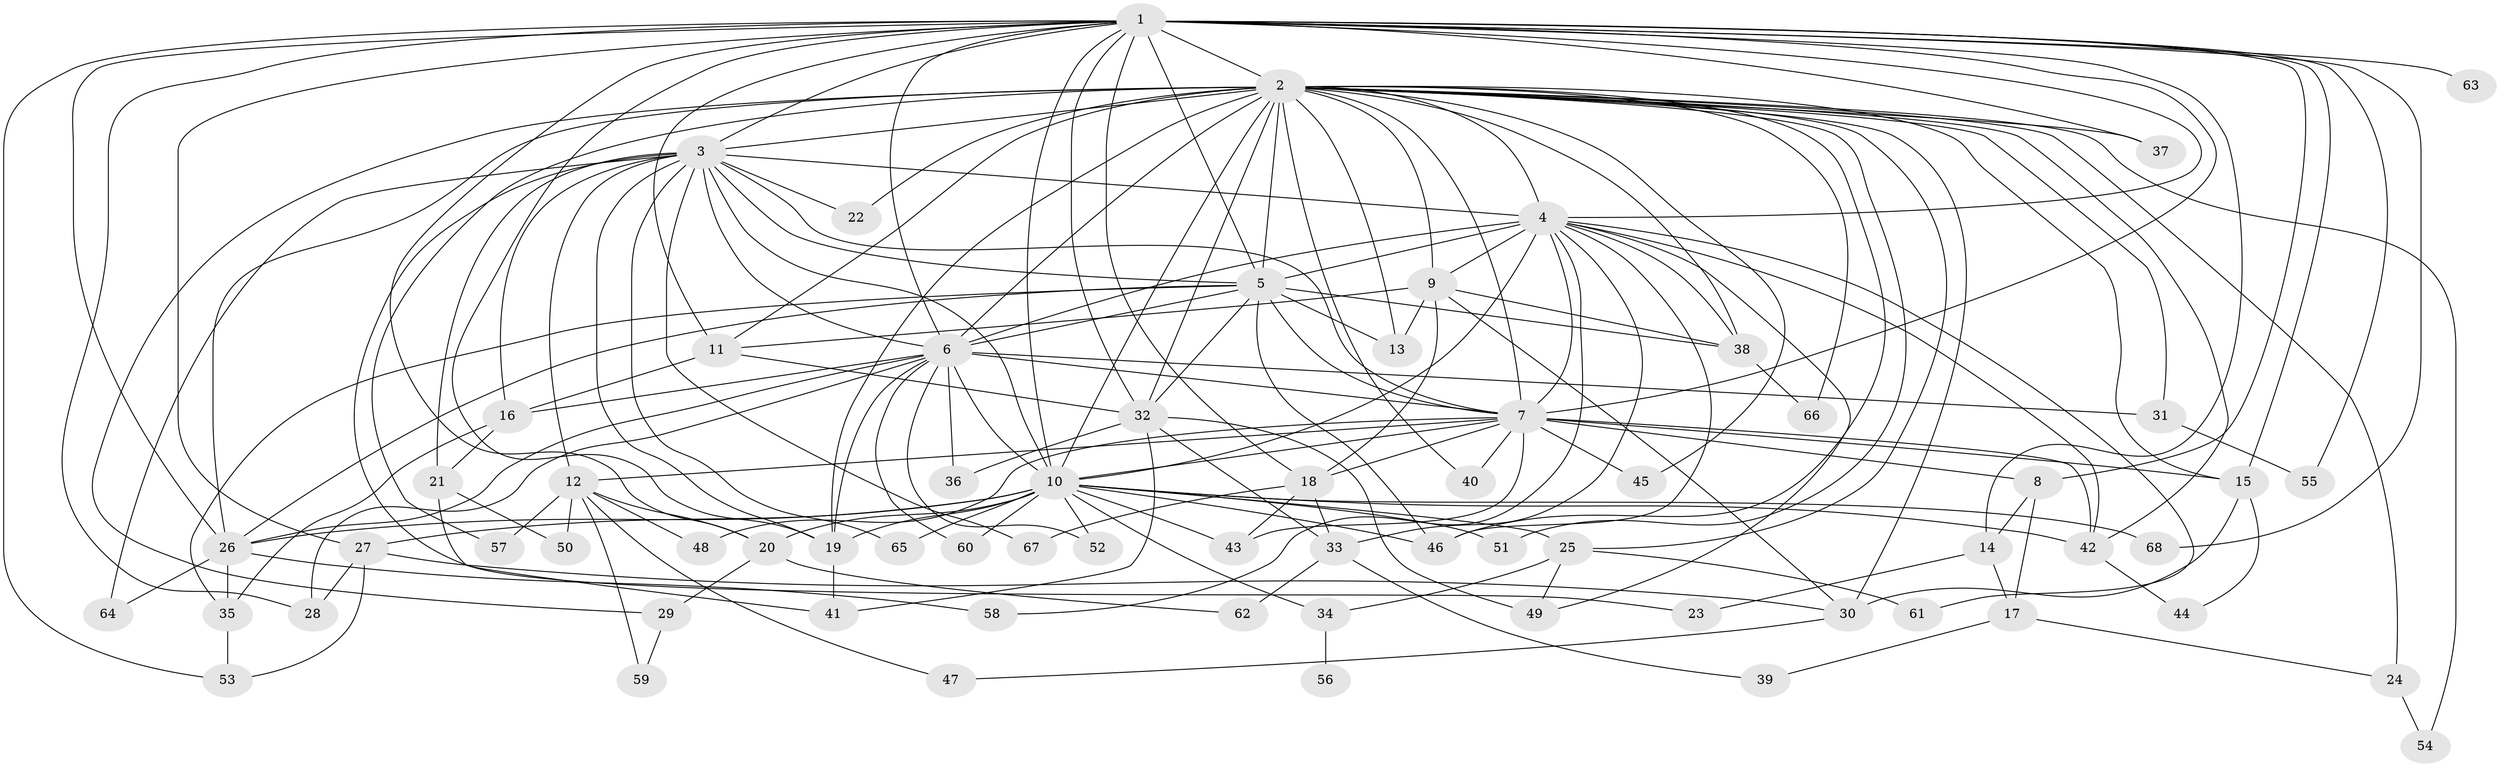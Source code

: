 // original degree distribution, {27: 0.007352941176470588, 22: 0.014705882352941176, 23: 0.007352941176470588, 21: 0.007352941176470588, 28: 0.007352941176470588, 19: 0.007352941176470588, 15: 0.007352941176470588, 31: 0.007352941176470588, 13: 0.007352941176470588, 4: 0.13970588235294118, 8: 0.014705882352941176, 5: 0.08088235294117647, 2: 0.5220588235294118, 6: 0.007352941176470588, 3: 0.13970588235294118, 7: 0.022058823529411766}
// Generated by graph-tools (version 1.1) at 2025/34/03/09/25 02:34:53]
// undirected, 68 vertices, 174 edges
graph export_dot {
graph [start="1"]
  node [color=gray90,style=filled];
  1;
  2;
  3;
  4;
  5;
  6;
  7;
  8;
  9;
  10;
  11;
  12;
  13;
  14;
  15;
  16;
  17;
  18;
  19;
  20;
  21;
  22;
  23;
  24;
  25;
  26;
  27;
  28;
  29;
  30;
  31;
  32;
  33;
  34;
  35;
  36;
  37;
  38;
  39;
  40;
  41;
  42;
  43;
  44;
  45;
  46;
  47;
  48;
  49;
  50;
  51;
  52;
  53;
  54;
  55;
  56;
  57;
  58;
  59;
  60;
  61;
  62;
  63;
  64;
  65;
  66;
  67;
  68;
  1 -- 2 [weight=5.0];
  1 -- 3 [weight=2.0];
  1 -- 4 [weight=2.0];
  1 -- 5 [weight=2.0];
  1 -- 6 [weight=4.0];
  1 -- 7 [weight=2.0];
  1 -- 8 [weight=1.0];
  1 -- 10 [weight=1.0];
  1 -- 11 [weight=3.0];
  1 -- 14 [weight=1.0];
  1 -- 15 [weight=1.0];
  1 -- 18 [weight=1.0];
  1 -- 19 [weight=1.0];
  1 -- 20 [weight=1.0];
  1 -- 26 [weight=1.0];
  1 -- 27 [weight=1.0];
  1 -- 28 [weight=1.0];
  1 -- 32 [weight=1.0];
  1 -- 37 [weight=1.0];
  1 -- 53 [weight=1.0];
  1 -- 55 [weight=1.0];
  1 -- 63 [weight=1.0];
  1 -- 68 [weight=1.0];
  2 -- 3 [weight=2.0];
  2 -- 4 [weight=2.0];
  2 -- 5 [weight=12.0];
  2 -- 6 [weight=6.0];
  2 -- 7 [weight=3.0];
  2 -- 9 [weight=2.0];
  2 -- 10 [weight=2.0];
  2 -- 11 [weight=1.0];
  2 -- 13 [weight=2.0];
  2 -- 15 [weight=1.0];
  2 -- 19 [weight=1.0];
  2 -- 22 [weight=1.0];
  2 -- 24 [weight=2.0];
  2 -- 25 [weight=1.0];
  2 -- 26 [weight=1.0];
  2 -- 29 [weight=1.0];
  2 -- 30 [weight=1.0];
  2 -- 31 [weight=1.0];
  2 -- 32 [weight=2.0];
  2 -- 37 [weight=1.0];
  2 -- 38 [weight=1.0];
  2 -- 40 [weight=1.0];
  2 -- 42 [weight=1.0];
  2 -- 45 [weight=1.0];
  2 -- 46 [weight=1.0];
  2 -- 51 [weight=1.0];
  2 -- 54 [weight=1.0];
  2 -- 57 [weight=1.0];
  2 -- 66 [weight=1.0];
  3 -- 4 [weight=2.0];
  3 -- 5 [weight=2.0];
  3 -- 6 [weight=3.0];
  3 -- 7 [weight=1.0];
  3 -- 10 [weight=1.0];
  3 -- 12 [weight=1.0];
  3 -- 16 [weight=1.0];
  3 -- 19 [weight=2.0];
  3 -- 21 [weight=1.0];
  3 -- 22 [weight=1.0];
  3 -- 23 [weight=1.0];
  3 -- 64 [weight=1.0];
  3 -- 65 [weight=1.0];
  3 -- 67 [weight=1.0];
  4 -- 5 [weight=1.0];
  4 -- 6 [weight=3.0];
  4 -- 7 [weight=2.0];
  4 -- 9 [weight=1.0];
  4 -- 10 [weight=2.0];
  4 -- 33 [weight=1.0];
  4 -- 38 [weight=1.0];
  4 -- 42 [weight=1.0];
  4 -- 46 [weight=1.0];
  4 -- 49 [weight=1.0];
  4 -- 58 [weight=1.0];
  4 -- 61 [weight=1.0];
  5 -- 6 [weight=3.0];
  5 -- 7 [weight=1.0];
  5 -- 13 [weight=2.0];
  5 -- 26 [weight=1.0];
  5 -- 32 [weight=1.0];
  5 -- 35 [weight=1.0];
  5 -- 38 [weight=1.0];
  5 -- 46 [weight=1.0];
  6 -- 7 [weight=3.0];
  6 -- 10 [weight=16.0];
  6 -- 16 [weight=1.0];
  6 -- 19 [weight=1.0];
  6 -- 26 [weight=1.0];
  6 -- 28 [weight=1.0];
  6 -- 31 [weight=2.0];
  6 -- 36 [weight=1.0];
  6 -- 52 [weight=1.0];
  6 -- 60 [weight=1.0];
  7 -- 8 [weight=1.0];
  7 -- 10 [weight=1.0];
  7 -- 12 [weight=1.0];
  7 -- 15 [weight=1.0];
  7 -- 18 [weight=1.0];
  7 -- 40 [weight=1.0];
  7 -- 42 [weight=1.0];
  7 -- 43 [weight=1.0];
  7 -- 45 [weight=1.0];
  7 -- 48 [weight=1.0];
  8 -- 14 [weight=1.0];
  8 -- 17 [weight=1.0];
  9 -- 11 [weight=1.0];
  9 -- 13 [weight=1.0];
  9 -- 18 [weight=1.0];
  9 -- 30 [weight=1.0];
  9 -- 38 [weight=1.0];
  10 -- 19 [weight=1.0];
  10 -- 20 [weight=1.0];
  10 -- 25 [weight=1.0];
  10 -- 26 [weight=1.0];
  10 -- 27 [weight=1.0];
  10 -- 34 [weight=1.0];
  10 -- 42 [weight=1.0];
  10 -- 43 [weight=1.0];
  10 -- 46 [weight=1.0];
  10 -- 51 [weight=1.0];
  10 -- 52 [weight=1.0];
  10 -- 60 [weight=1.0];
  10 -- 65 [weight=1.0];
  10 -- 68 [weight=1.0];
  11 -- 16 [weight=1.0];
  11 -- 32 [weight=1.0];
  12 -- 20 [weight=1.0];
  12 -- 47 [weight=1.0];
  12 -- 48 [weight=1.0];
  12 -- 50 [weight=1.0];
  12 -- 57 [weight=1.0];
  12 -- 59 [weight=1.0];
  14 -- 17 [weight=1.0];
  14 -- 23 [weight=1.0];
  15 -- 30 [weight=1.0];
  15 -- 44 [weight=1.0];
  16 -- 21 [weight=1.0];
  16 -- 35 [weight=1.0];
  17 -- 24 [weight=1.0];
  17 -- 39 [weight=1.0];
  18 -- 33 [weight=1.0];
  18 -- 43 [weight=1.0];
  18 -- 67 [weight=1.0];
  19 -- 41 [weight=1.0];
  20 -- 29 [weight=1.0];
  20 -- 62 [weight=1.0];
  21 -- 41 [weight=1.0];
  21 -- 50 [weight=1.0];
  24 -- 54 [weight=1.0];
  25 -- 34 [weight=1.0];
  25 -- 49 [weight=1.0];
  25 -- 61 [weight=1.0];
  26 -- 35 [weight=1.0];
  26 -- 58 [weight=1.0];
  26 -- 64 [weight=1.0];
  27 -- 28 [weight=1.0];
  27 -- 30 [weight=1.0];
  27 -- 53 [weight=1.0];
  29 -- 59 [weight=1.0];
  30 -- 47 [weight=1.0];
  31 -- 55 [weight=1.0];
  32 -- 33 [weight=1.0];
  32 -- 36 [weight=1.0];
  32 -- 41 [weight=1.0];
  32 -- 49 [weight=2.0];
  33 -- 39 [weight=1.0];
  33 -- 62 [weight=1.0];
  34 -- 56 [weight=1.0];
  35 -- 53 [weight=1.0];
  38 -- 66 [weight=1.0];
  42 -- 44 [weight=1.0];
}
